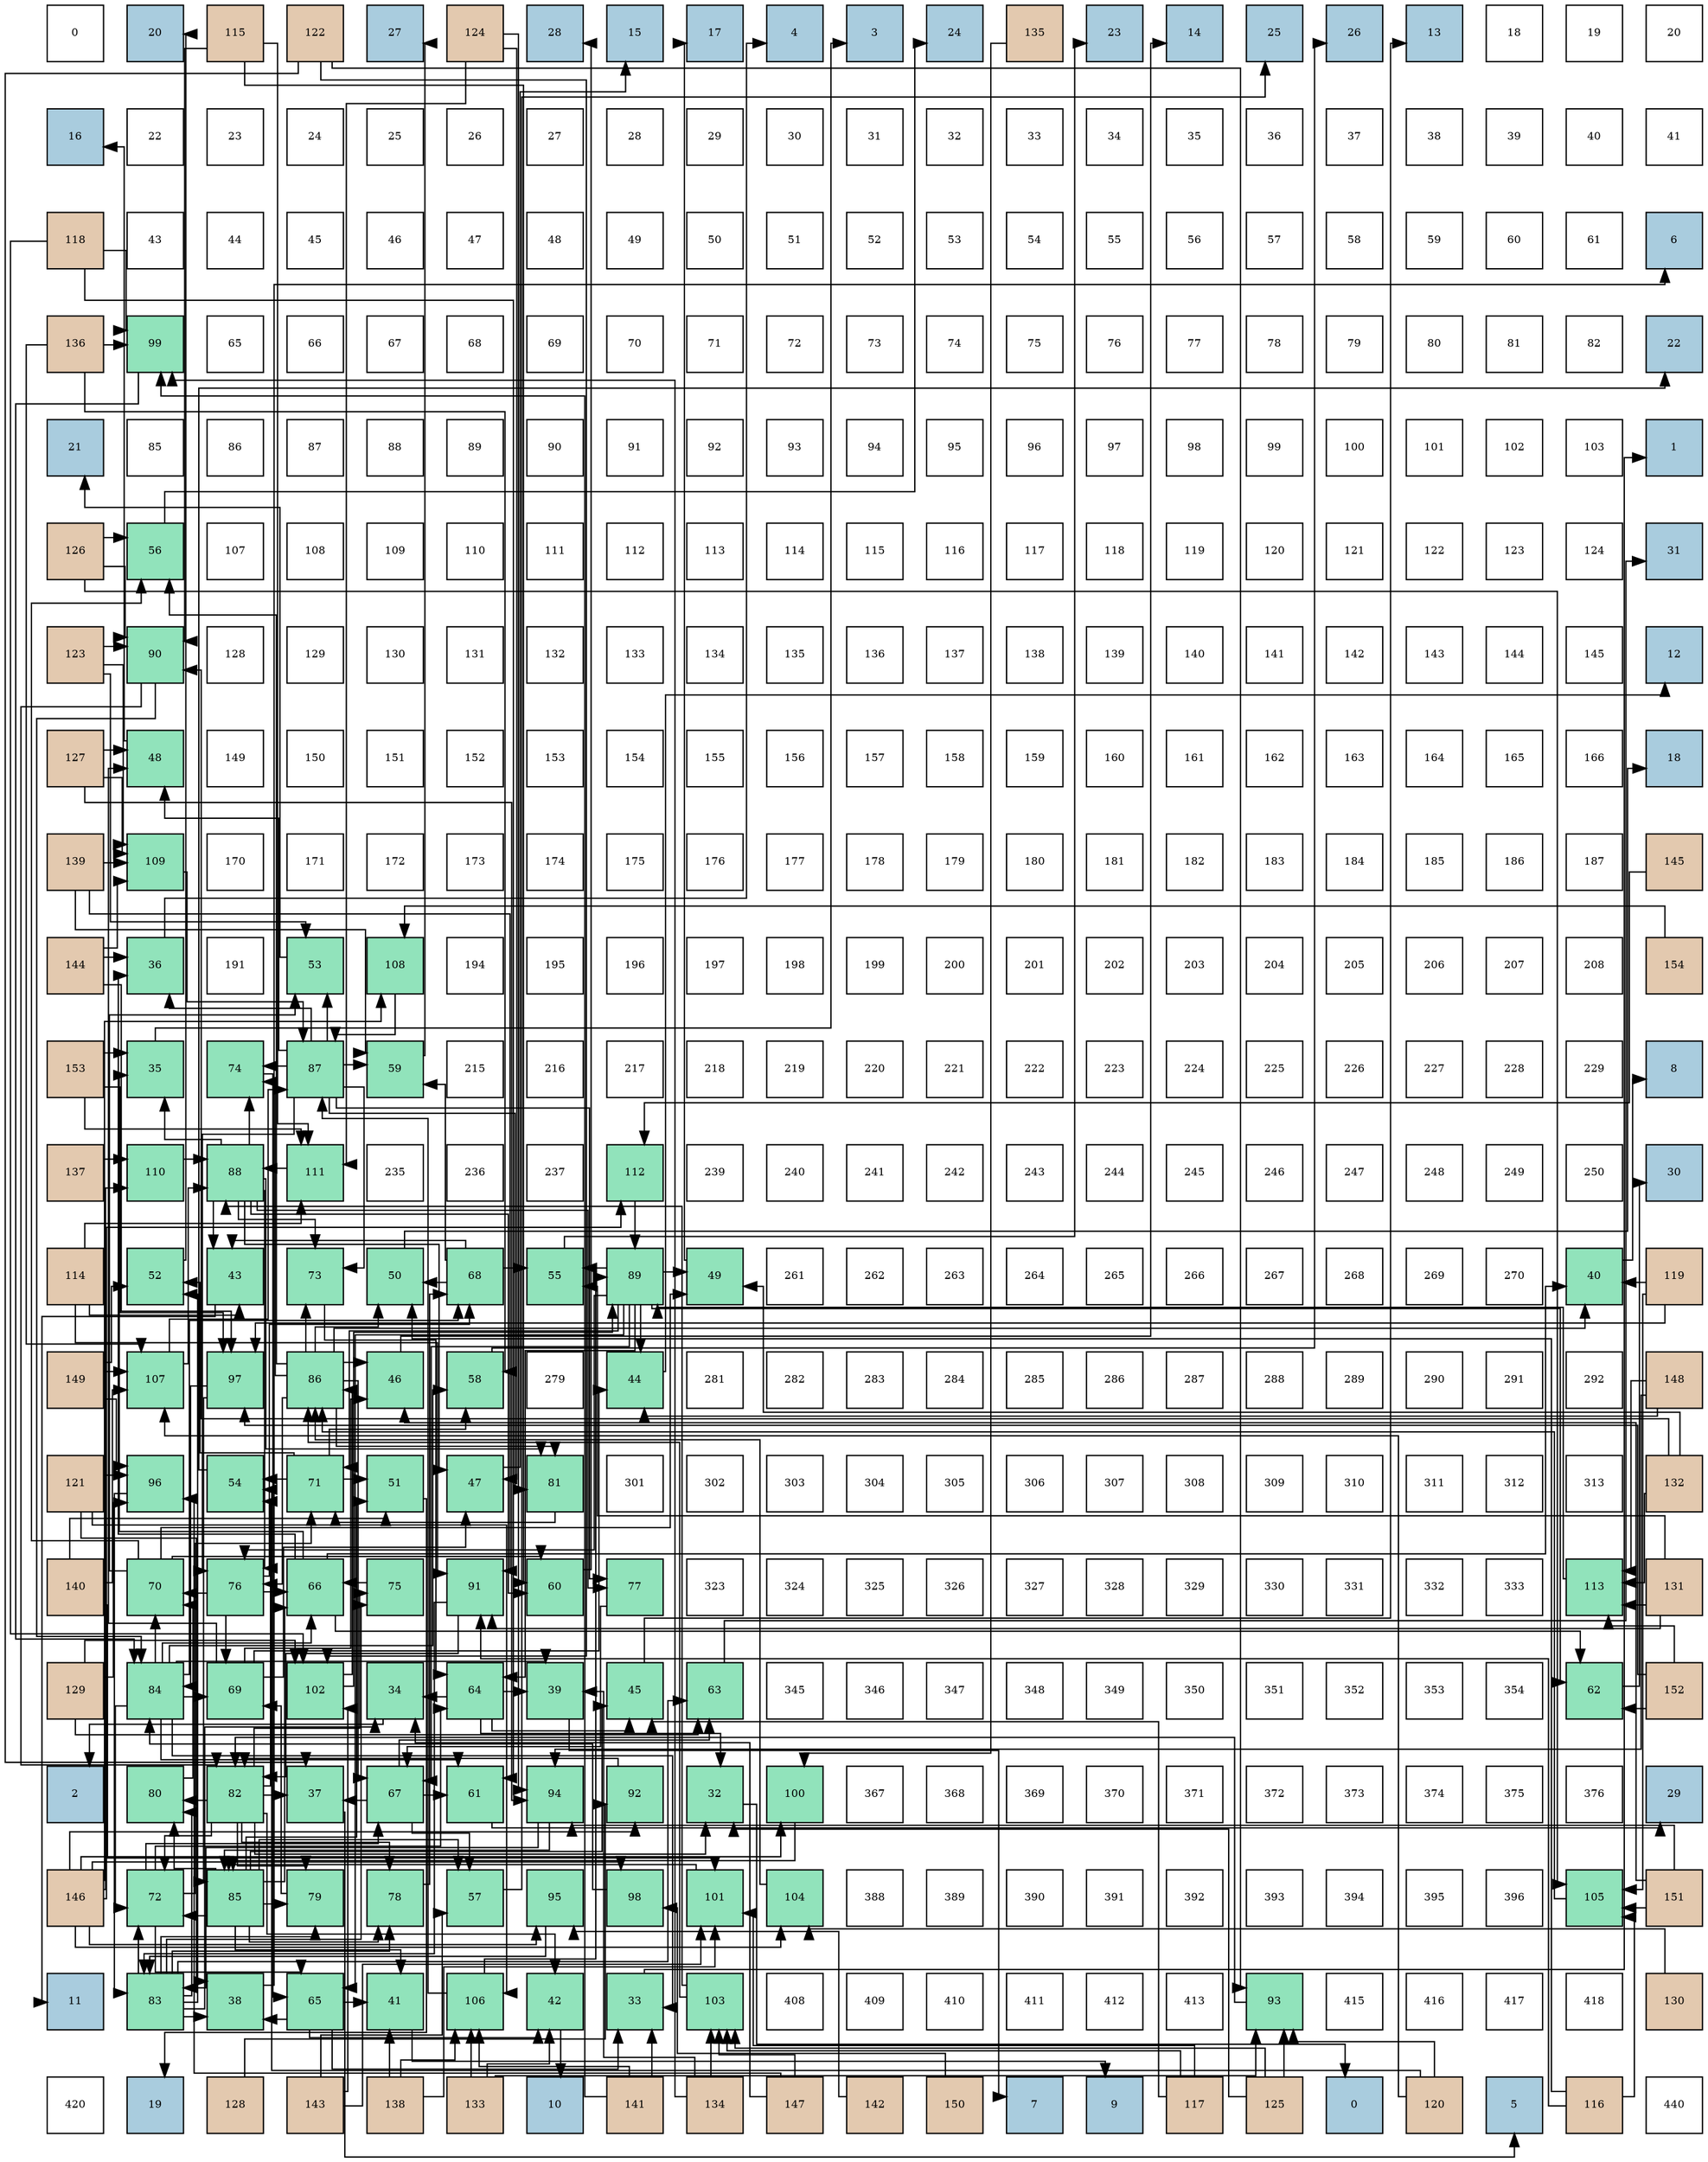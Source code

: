 digraph layout{
 rankdir=TB;
 splines=ortho;
 node [style=filled shape=square fixedsize=true width=0.6];
0[label="0", fontsize=8, fillcolor="#ffffff"];
1[label="20", fontsize=8, fillcolor="#a9ccde"];
2[label="115", fontsize=8, fillcolor="#e3c9af"];
3[label="122", fontsize=8, fillcolor="#e3c9af"];
4[label="27", fontsize=8, fillcolor="#a9ccde"];
5[label="124", fontsize=8, fillcolor="#e3c9af"];
6[label="28", fontsize=8, fillcolor="#a9ccde"];
7[label="15", fontsize=8, fillcolor="#a9ccde"];
8[label="17", fontsize=8, fillcolor="#a9ccde"];
9[label="4", fontsize=8, fillcolor="#a9ccde"];
10[label="3", fontsize=8, fillcolor="#a9ccde"];
11[label="24", fontsize=8, fillcolor="#a9ccde"];
12[label="135", fontsize=8, fillcolor="#e3c9af"];
13[label="23", fontsize=8, fillcolor="#a9ccde"];
14[label="14", fontsize=8, fillcolor="#a9ccde"];
15[label="25", fontsize=8, fillcolor="#a9ccde"];
16[label="26", fontsize=8, fillcolor="#a9ccde"];
17[label="13", fontsize=8, fillcolor="#a9ccde"];
18[label="18", fontsize=8, fillcolor="#ffffff"];
19[label="19", fontsize=8, fillcolor="#ffffff"];
20[label="20", fontsize=8, fillcolor="#ffffff"];
21[label="16", fontsize=8, fillcolor="#a9ccde"];
22[label="22", fontsize=8, fillcolor="#ffffff"];
23[label="23", fontsize=8, fillcolor="#ffffff"];
24[label="24", fontsize=8, fillcolor="#ffffff"];
25[label="25", fontsize=8, fillcolor="#ffffff"];
26[label="26", fontsize=8, fillcolor="#ffffff"];
27[label="27", fontsize=8, fillcolor="#ffffff"];
28[label="28", fontsize=8, fillcolor="#ffffff"];
29[label="29", fontsize=8, fillcolor="#ffffff"];
30[label="30", fontsize=8, fillcolor="#ffffff"];
31[label="31", fontsize=8, fillcolor="#ffffff"];
32[label="32", fontsize=8, fillcolor="#ffffff"];
33[label="33", fontsize=8, fillcolor="#ffffff"];
34[label="34", fontsize=8, fillcolor="#ffffff"];
35[label="35", fontsize=8, fillcolor="#ffffff"];
36[label="36", fontsize=8, fillcolor="#ffffff"];
37[label="37", fontsize=8, fillcolor="#ffffff"];
38[label="38", fontsize=8, fillcolor="#ffffff"];
39[label="39", fontsize=8, fillcolor="#ffffff"];
40[label="40", fontsize=8, fillcolor="#ffffff"];
41[label="41", fontsize=8, fillcolor="#ffffff"];
42[label="118", fontsize=8, fillcolor="#e3c9af"];
43[label="43", fontsize=8, fillcolor="#ffffff"];
44[label="44", fontsize=8, fillcolor="#ffffff"];
45[label="45", fontsize=8, fillcolor="#ffffff"];
46[label="46", fontsize=8, fillcolor="#ffffff"];
47[label="47", fontsize=8, fillcolor="#ffffff"];
48[label="48", fontsize=8, fillcolor="#ffffff"];
49[label="49", fontsize=8, fillcolor="#ffffff"];
50[label="50", fontsize=8, fillcolor="#ffffff"];
51[label="51", fontsize=8, fillcolor="#ffffff"];
52[label="52", fontsize=8, fillcolor="#ffffff"];
53[label="53", fontsize=8, fillcolor="#ffffff"];
54[label="54", fontsize=8, fillcolor="#ffffff"];
55[label="55", fontsize=8, fillcolor="#ffffff"];
56[label="56", fontsize=8, fillcolor="#ffffff"];
57[label="57", fontsize=8, fillcolor="#ffffff"];
58[label="58", fontsize=8, fillcolor="#ffffff"];
59[label="59", fontsize=8, fillcolor="#ffffff"];
60[label="60", fontsize=8, fillcolor="#ffffff"];
61[label="61", fontsize=8, fillcolor="#ffffff"];
62[label="6", fontsize=8, fillcolor="#a9ccde"];
63[label="136", fontsize=8, fillcolor="#e3c9af"];
64[label="99", fontsize=8, fillcolor="#91e3bb"];
65[label="65", fontsize=8, fillcolor="#ffffff"];
66[label="66", fontsize=8, fillcolor="#ffffff"];
67[label="67", fontsize=8, fillcolor="#ffffff"];
68[label="68", fontsize=8, fillcolor="#ffffff"];
69[label="69", fontsize=8, fillcolor="#ffffff"];
70[label="70", fontsize=8, fillcolor="#ffffff"];
71[label="71", fontsize=8, fillcolor="#ffffff"];
72[label="72", fontsize=8, fillcolor="#ffffff"];
73[label="73", fontsize=8, fillcolor="#ffffff"];
74[label="74", fontsize=8, fillcolor="#ffffff"];
75[label="75", fontsize=8, fillcolor="#ffffff"];
76[label="76", fontsize=8, fillcolor="#ffffff"];
77[label="77", fontsize=8, fillcolor="#ffffff"];
78[label="78", fontsize=8, fillcolor="#ffffff"];
79[label="79", fontsize=8, fillcolor="#ffffff"];
80[label="80", fontsize=8, fillcolor="#ffffff"];
81[label="81", fontsize=8, fillcolor="#ffffff"];
82[label="82", fontsize=8, fillcolor="#ffffff"];
83[label="22", fontsize=8, fillcolor="#a9ccde"];
84[label="21", fontsize=8, fillcolor="#a9ccde"];
85[label="85", fontsize=8, fillcolor="#ffffff"];
86[label="86", fontsize=8, fillcolor="#ffffff"];
87[label="87", fontsize=8, fillcolor="#ffffff"];
88[label="88", fontsize=8, fillcolor="#ffffff"];
89[label="89", fontsize=8, fillcolor="#ffffff"];
90[label="90", fontsize=8, fillcolor="#ffffff"];
91[label="91", fontsize=8, fillcolor="#ffffff"];
92[label="92", fontsize=8, fillcolor="#ffffff"];
93[label="93", fontsize=8, fillcolor="#ffffff"];
94[label="94", fontsize=8, fillcolor="#ffffff"];
95[label="95", fontsize=8, fillcolor="#ffffff"];
96[label="96", fontsize=8, fillcolor="#ffffff"];
97[label="97", fontsize=8, fillcolor="#ffffff"];
98[label="98", fontsize=8, fillcolor="#ffffff"];
99[label="99", fontsize=8, fillcolor="#ffffff"];
100[label="100", fontsize=8, fillcolor="#ffffff"];
101[label="101", fontsize=8, fillcolor="#ffffff"];
102[label="102", fontsize=8, fillcolor="#ffffff"];
103[label="103", fontsize=8, fillcolor="#ffffff"];
104[label="1", fontsize=8, fillcolor="#a9ccde"];
105[label="126", fontsize=8, fillcolor="#e3c9af"];
106[label="56", fontsize=8, fillcolor="#91e3bb"];
107[label="107", fontsize=8, fillcolor="#ffffff"];
108[label="108", fontsize=8, fillcolor="#ffffff"];
109[label="109", fontsize=8, fillcolor="#ffffff"];
110[label="110", fontsize=8, fillcolor="#ffffff"];
111[label="111", fontsize=8, fillcolor="#ffffff"];
112[label="112", fontsize=8, fillcolor="#ffffff"];
113[label="113", fontsize=8, fillcolor="#ffffff"];
114[label="114", fontsize=8, fillcolor="#ffffff"];
115[label="115", fontsize=8, fillcolor="#ffffff"];
116[label="116", fontsize=8, fillcolor="#ffffff"];
117[label="117", fontsize=8, fillcolor="#ffffff"];
118[label="118", fontsize=8, fillcolor="#ffffff"];
119[label="119", fontsize=8, fillcolor="#ffffff"];
120[label="120", fontsize=8, fillcolor="#ffffff"];
121[label="121", fontsize=8, fillcolor="#ffffff"];
122[label="122", fontsize=8, fillcolor="#ffffff"];
123[label="123", fontsize=8, fillcolor="#ffffff"];
124[label="124", fontsize=8, fillcolor="#ffffff"];
125[label="31", fontsize=8, fillcolor="#a9ccde"];
126[label="123", fontsize=8, fillcolor="#e3c9af"];
127[label="90", fontsize=8, fillcolor="#91e3bb"];
128[label="128", fontsize=8, fillcolor="#ffffff"];
129[label="129", fontsize=8, fillcolor="#ffffff"];
130[label="130", fontsize=8, fillcolor="#ffffff"];
131[label="131", fontsize=8, fillcolor="#ffffff"];
132[label="132", fontsize=8, fillcolor="#ffffff"];
133[label="133", fontsize=8, fillcolor="#ffffff"];
134[label="134", fontsize=8, fillcolor="#ffffff"];
135[label="135", fontsize=8, fillcolor="#ffffff"];
136[label="136", fontsize=8, fillcolor="#ffffff"];
137[label="137", fontsize=8, fillcolor="#ffffff"];
138[label="138", fontsize=8, fillcolor="#ffffff"];
139[label="139", fontsize=8, fillcolor="#ffffff"];
140[label="140", fontsize=8, fillcolor="#ffffff"];
141[label="141", fontsize=8, fillcolor="#ffffff"];
142[label="142", fontsize=8, fillcolor="#ffffff"];
143[label="143", fontsize=8, fillcolor="#ffffff"];
144[label="144", fontsize=8, fillcolor="#ffffff"];
145[label="145", fontsize=8, fillcolor="#ffffff"];
146[label="12", fontsize=8, fillcolor="#a9ccde"];
147[label="127", fontsize=8, fillcolor="#e3c9af"];
148[label="48", fontsize=8, fillcolor="#91e3bb"];
149[label="149", fontsize=8, fillcolor="#ffffff"];
150[label="150", fontsize=8, fillcolor="#ffffff"];
151[label="151", fontsize=8, fillcolor="#ffffff"];
152[label="152", fontsize=8, fillcolor="#ffffff"];
153[label="153", fontsize=8, fillcolor="#ffffff"];
154[label="154", fontsize=8, fillcolor="#ffffff"];
155[label="155", fontsize=8, fillcolor="#ffffff"];
156[label="156", fontsize=8, fillcolor="#ffffff"];
157[label="157", fontsize=8, fillcolor="#ffffff"];
158[label="158", fontsize=8, fillcolor="#ffffff"];
159[label="159", fontsize=8, fillcolor="#ffffff"];
160[label="160", fontsize=8, fillcolor="#ffffff"];
161[label="161", fontsize=8, fillcolor="#ffffff"];
162[label="162", fontsize=8, fillcolor="#ffffff"];
163[label="163", fontsize=8, fillcolor="#ffffff"];
164[label="164", fontsize=8, fillcolor="#ffffff"];
165[label="165", fontsize=8, fillcolor="#ffffff"];
166[label="166", fontsize=8, fillcolor="#ffffff"];
167[label="18", fontsize=8, fillcolor="#a9ccde"];
168[label="139", fontsize=8, fillcolor="#e3c9af"];
169[label="109", fontsize=8, fillcolor="#91e3bb"];
170[label="170", fontsize=8, fillcolor="#ffffff"];
171[label="171", fontsize=8, fillcolor="#ffffff"];
172[label="172", fontsize=8, fillcolor="#ffffff"];
173[label="173", fontsize=8, fillcolor="#ffffff"];
174[label="174", fontsize=8, fillcolor="#ffffff"];
175[label="175", fontsize=8, fillcolor="#ffffff"];
176[label="176", fontsize=8, fillcolor="#ffffff"];
177[label="177", fontsize=8, fillcolor="#ffffff"];
178[label="178", fontsize=8, fillcolor="#ffffff"];
179[label="179", fontsize=8, fillcolor="#ffffff"];
180[label="180", fontsize=8, fillcolor="#ffffff"];
181[label="181", fontsize=8, fillcolor="#ffffff"];
182[label="182", fontsize=8, fillcolor="#ffffff"];
183[label="183", fontsize=8, fillcolor="#ffffff"];
184[label="184", fontsize=8, fillcolor="#ffffff"];
185[label="185", fontsize=8, fillcolor="#ffffff"];
186[label="186", fontsize=8, fillcolor="#ffffff"];
187[label="187", fontsize=8, fillcolor="#ffffff"];
188[label="145", fontsize=8, fillcolor="#e3c9af"];
189[label="144", fontsize=8, fillcolor="#e3c9af"];
190[label="36", fontsize=8, fillcolor="#91e3bb"];
191[label="191", fontsize=8, fillcolor="#ffffff"];
192[label="53", fontsize=8, fillcolor="#91e3bb"];
193[label="108", fontsize=8, fillcolor="#91e3bb"];
194[label="194", fontsize=8, fillcolor="#ffffff"];
195[label="195", fontsize=8, fillcolor="#ffffff"];
196[label="196", fontsize=8, fillcolor="#ffffff"];
197[label="197", fontsize=8, fillcolor="#ffffff"];
198[label="198", fontsize=8, fillcolor="#ffffff"];
199[label="199", fontsize=8, fillcolor="#ffffff"];
200[label="200", fontsize=8, fillcolor="#ffffff"];
201[label="201", fontsize=8, fillcolor="#ffffff"];
202[label="202", fontsize=8, fillcolor="#ffffff"];
203[label="203", fontsize=8, fillcolor="#ffffff"];
204[label="204", fontsize=8, fillcolor="#ffffff"];
205[label="205", fontsize=8, fillcolor="#ffffff"];
206[label="206", fontsize=8, fillcolor="#ffffff"];
207[label="207", fontsize=8, fillcolor="#ffffff"];
208[label="208", fontsize=8, fillcolor="#ffffff"];
209[label="154", fontsize=8, fillcolor="#e3c9af"];
210[label="153", fontsize=8, fillcolor="#e3c9af"];
211[label="35", fontsize=8, fillcolor="#91e3bb"];
212[label="74", fontsize=8, fillcolor="#91e3bb"];
213[label="87", fontsize=8, fillcolor="#91e3bb"];
214[label="59", fontsize=8, fillcolor="#91e3bb"];
215[label="215", fontsize=8, fillcolor="#ffffff"];
216[label="216", fontsize=8, fillcolor="#ffffff"];
217[label="217", fontsize=8, fillcolor="#ffffff"];
218[label="218", fontsize=8, fillcolor="#ffffff"];
219[label="219", fontsize=8, fillcolor="#ffffff"];
220[label="220", fontsize=8, fillcolor="#ffffff"];
221[label="221", fontsize=8, fillcolor="#ffffff"];
222[label="222", fontsize=8, fillcolor="#ffffff"];
223[label="223", fontsize=8, fillcolor="#ffffff"];
224[label="224", fontsize=8, fillcolor="#ffffff"];
225[label="225", fontsize=8, fillcolor="#ffffff"];
226[label="226", fontsize=8, fillcolor="#ffffff"];
227[label="227", fontsize=8, fillcolor="#ffffff"];
228[label="228", fontsize=8, fillcolor="#ffffff"];
229[label="229", fontsize=8, fillcolor="#ffffff"];
230[label="8", fontsize=8, fillcolor="#a9ccde"];
231[label="137", fontsize=8, fillcolor="#e3c9af"];
232[label="110", fontsize=8, fillcolor="#91e3bb"];
233[label="88", fontsize=8, fillcolor="#91e3bb"];
234[label="111", fontsize=8, fillcolor="#91e3bb"];
235[label="235", fontsize=8, fillcolor="#ffffff"];
236[label="236", fontsize=8, fillcolor="#ffffff"];
237[label="237", fontsize=8, fillcolor="#ffffff"];
238[label="112", fontsize=8, fillcolor="#91e3bb"];
239[label="239", fontsize=8, fillcolor="#ffffff"];
240[label="240", fontsize=8, fillcolor="#ffffff"];
241[label="241", fontsize=8, fillcolor="#ffffff"];
242[label="242", fontsize=8, fillcolor="#ffffff"];
243[label="243", fontsize=8, fillcolor="#ffffff"];
244[label="244", fontsize=8, fillcolor="#ffffff"];
245[label="245", fontsize=8, fillcolor="#ffffff"];
246[label="246", fontsize=8, fillcolor="#ffffff"];
247[label="247", fontsize=8, fillcolor="#ffffff"];
248[label="248", fontsize=8, fillcolor="#ffffff"];
249[label="249", fontsize=8, fillcolor="#ffffff"];
250[label="250", fontsize=8, fillcolor="#ffffff"];
251[label="30", fontsize=8, fillcolor="#a9ccde"];
252[label="114", fontsize=8, fillcolor="#e3c9af"];
253[label="52", fontsize=8, fillcolor="#91e3bb"];
254[label="43", fontsize=8, fillcolor="#91e3bb"];
255[label="73", fontsize=8, fillcolor="#91e3bb"];
256[label="50", fontsize=8, fillcolor="#91e3bb"];
257[label="68", fontsize=8, fillcolor="#91e3bb"];
258[label="55", fontsize=8, fillcolor="#91e3bb"];
259[label="89", fontsize=8, fillcolor="#91e3bb"];
260[label="49", fontsize=8, fillcolor="#91e3bb"];
261[label="261", fontsize=8, fillcolor="#ffffff"];
262[label="262", fontsize=8, fillcolor="#ffffff"];
263[label="263", fontsize=8, fillcolor="#ffffff"];
264[label="264", fontsize=8, fillcolor="#ffffff"];
265[label="265", fontsize=8, fillcolor="#ffffff"];
266[label="266", fontsize=8, fillcolor="#ffffff"];
267[label="267", fontsize=8, fillcolor="#ffffff"];
268[label="268", fontsize=8, fillcolor="#ffffff"];
269[label="269", fontsize=8, fillcolor="#ffffff"];
270[label="270", fontsize=8, fillcolor="#ffffff"];
271[label="40", fontsize=8, fillcolor="#91e3bb"];
272[label="119", fontsize=8, fillcolor="#e3c9af"];
273[label="149", fontsize=8, fillcolor="#e3c9af"];
274[label="107", fontsize=8, fillcolor="#91e3bb"];
275[label="97", fontsize=8, fillcolor="#91e3bb"];
276[label="86", fontsize=8, fillcolor="#91e3bb"];
277[label="46", fontsize=8, fillcolor="#91e3bb"];
278[label="58", fontsize=8, fillcolor="#91e3bb"];
279[label="279", fontsize=8, fillcolor="#ffffff"];
280[label="44", fontsize=8, fillcolor="#91e3bb"];
281[label="281", fontsize=8, fillcolor="#ffffff"];
282[label="282", fontsize=8, fillcolor="#ffffff"];
283[label="283", fontsize=8, fillcolor="#ffffff"];
284[label="284", fontsize=8, fillcolor="#ffffff"];
285[label="285", fontsize=8, fillcolor="#ffffff"];
286[label="286", fontsize=8, fillcolor="#ffffff"];
287[label="287", fontsize=8, fillcolor="#ffffff"];
288[label="288", fontsize=8, fillcolor="#ffffff"];
289[label="289", fontsize=8, fillcolor="#ffffff"];
290[label="290", fontsize=8, fillcolor="#ffffff"];
291[label="291", fontsize=8, fillcolor="#ffffff"];
292[label="292", fontsize=8, fillcolor="#ffffff"];
293[label="148", fontsize=8, fillcolor="#e3c9af"];
294[label="121", fontsize=8, fillcolor="#e3c9af"];
295[label="96", fontsize=8, fillcolor="#91e3bb"];
296[label="54", fontsize=8, fillcolor="#91e3bb"];
297[label="71", fontsize=8, fillcolor="#91e3bb"];
298[label="51", fontsize=8, fillcolor="#91e3bb"];
299[label="47", fontsize=8, fillcolor="#91e3bb"];
300[label="81", fontsize=8, fillcolor="#91e3bb"];
301[label="301", fontsize=8, fillcolor="#ffffff"];
302[label="302", fontsize=8, fillcolor="#ffffff"];
303[label="303", fontsize=8, fillcolor="#ffffff"];
304[label="304", fontsize=8, fillcolor="#ffffff"];
305[label="305", fontsize=8, fillcolor="#ffffff"];
306[label="306", fontsize=8, fillcolor="#ffffff"];
307[label="307", fontsize=8, fillcolor="#ffffff"];
308[label="308", fontsize=8, fillcolor="#ffffff"];
309[label="309", fontsize=8, fillcolor="#ffffff"];
310[label="310", fontsize=8, fillcolor="#ffffff"];
311[label="311", fontsize=8, fillcolor="#ffffff"];
312[label="312", fontsize=8, fillcolor="#ffffff"];
313[label="313", fontsize=8, fillcolor="#ffffff"];
314[label="132", fontsize=8, fillcolor="#e3c9af"];
315[label="140", fontsize=8, fillcolor="#e3c9af"];
316[label="70", fontsize=8, fillcolor="#91e3bb"];
317[label="76", fontsize=8, fillcolor="#91e3bb"];
318[label="66", fontsize=8, fillcolor="#91e3bb"];
319[label="75", fontsize=8, fillcolor="#91e3bb"];
320[label="91", fontsize=8, fillcolor="#91e3bb"];
321[label="60", fontsize=8, fillcolor="#91e3bb"];
322[label="77", fontsize=8, fillcolor="#91e3bb"];
323[label="323", fontsize=8, fillcolor="#ffffff"];
324[label="324", fontsize=8, fillcolor="#ffffff"];
325[label="325", fontsize=8, fillcolor="#ffffff"];
326[label="326", fontsize=8, fillcolor="#ffffff"];
327[label="327", fontsize=8, fillcolor="#ffffff"];
328[label="328", fontsize=8, fillcolor="#ffffff"];
329[label="329", fontsize=8, fillcolor="#ffffff"];
330[label="330", fontsize=8, fillcolor="#ffffff"];
331[label="331", fontsize=8, fillcolor="#ffffff"];
332[label="332", fontsize=8, fillcolor="#ffffff"];
333[label="333", fontsize=8, fillcolor="#ffffff"];
334[label="113", fontsize=8, fillcolor="#91e3bb"];
335[label="131", fontsize=8, fillcolor="#e3c9af"];
336[label="129", fontsize=8, fillcolor="#e3c9af"];
337[label="84", fontsize=8, fillcolor="#91e3bb"];
338[label="69", fontsize=8, fillcolor="#91e3bb"];
339[label="102", fontsize=8, fillcolor="#91e3bb"];
340[label="34", fontsize=8, fillcolor="#91e3bb"];
341[label="64", fontsize=8, fillcolor="#91e3bb"];
342[label="39", fontsize=8, fillcolor="#91e3bb"];
343[label="45", fontsize=8, fillcolor="#91e3bb"];
344[label="63", fontsize=8, fillcolor="#91e3bb"];
345[label="345", fontsize=8, fillcolor="#ffffff"];
346[label="346", fontsize=8, fillcolor="#ffffff"];
347[label="347", fontsize=8, fillcolor="#ffffff"];
348[label="348", fontsize=8, fillcolor="#ffffff"];
349[label="349", fontsize=8, fillcolor="#ffffff"];
350[label="350", fontsize=8, fillcolor="#ffffff"];
351[label="351", fontsize=8, fillcolor="#ffffff"];
352[label="352", fontsize=8, fillcolor="#ffffff"];
353[label="353", fontsize=8, fillcolor="#ffffff"];
354[label="354", fontsize=8, fillcolor="#ffffff"];
355[label="62", fontsize=8, fillcolor="#91e3bb"];
356[label="152", fontsize=8, fillcolor="#e3c9af"];
357[label="2", fontsize=8, fillcolor="#a9ccde"];
358[label="80", fontsize=8, fillcolor="#91e3bb"];
359[label="82", fontsize=8, fillcolor="#91e3bb"];
360[label="37", fontsize=8, fillcolor="#91e3bb"];
361[label="67", fontsize=8, fillcolor="#91e3bb"];
362[label="61", fontsize=8, fillcolor="#91e3bb"];
363[label="94", fontsize=8, fillcolor="#91e3bb"];
364[label="92", fontsize=8, fillcolor="#91e3bb"];
365[label="32", fontsize=8, fillcolor="#91e3bb"];
366[label="100", fontsize=8, fillcolor="#91e3bb"];
367[label="367", fontsize=8, fillcolor="#ffffff"];
368[label="368", fontsize=8, fillcolor="#ffffff"];
369[label="369", fontsize=8, fillcolor="#ffffff"];
370[label="370", fontsize=8, fillcolor="#ffffff"];
371[label="371", fontsize=8, fillcolor="#ffffff"];
372[label="372", fontsize=8, fillcolor="#ffffff"];
373[label="373", fontsize=8, fillcolor="#ffffff"];
374[label="374", fontsize=8, fillcolor="#ffffff"];
375[label="375", fontsize=8, fillcolor="#ffffff"];
376[label="376", fontsize=8, fillcolor="#ffffff"];
377[label="29", fontsize=8, fillcolor="#a9ccde"];
378[label="146", fontsize=8, fillcolor="#e3c9af"];
379[label="72", fontsize=8, fillcolor="#91e3bb"];
380[label="85", fontsize=8, fillcolor="#91e3bb"];
381[label="79", fontsize=8, fillcolor="#91e3bb"];
382[label="78", fontsize=8, fillcolor="#91e3bb"];
383[label="57", fontsize=8, fillcolor="#91e3bb"];
384[label="95", fontsize=8, fillcolor="#91e3bb"];
385[label="98", fontsize=8, fillcolor="#91e3bb"];
386[label="101", fontsize=8, fillcolor="#91e3bb"];
387[label="104", fontsize=8, fillcolor="#91e3bb"];
388[label="388", fontsize=8, fillcolor="#ffffff"];
389[label="389", fontsize=8, fillcolor="#ffffff"];
390[label="390", fontsize=8, fillcolor="#ffffff"];
391[label="391", fontsize=8, fillcolor="#ffffff"];
392[label="392", fontsize=8, fillcolor="#ffffff"];
393[label="393", fontsize=8, fillcolor="#ffffff"];
394[label="394", fontsize=8, fillcolor="#ffffff"];
395[label="395", fontsize=8, fillcolor="#ffffff"];
396[label="396", fontsize=8, fillcolor="#ffffff"];
397[label="105", fontsize=8, fillcolor="#91e3bb"];
398[label="151", fontsize=8, fillcolor="#e3c9af"];
399[label="11", fontsize=8, fillcolor="#a9ccde"];
400[label="83", fontsize=8, fillcolor="#91e3bb"];
401[label="38", fontsize=8, fillcolor="#91e3bb"];
402[label="65", fontsize=8, fillcolor="#91e3bb"];
403[label="41", fontsize=8, fillcolor="#91e3bb"];
404[label="106", fontsize=8, fillcolor="#91e3bb"];
405[label="42", fontsize=8, fillcolor="#91e3bb"];
406[label="33", fontsize=8, fillcolor="#91e3bb"];
407[label="103", fontsize=8, fillcolor="#91e3bb"];
408[label="408", fontsize=8, fillcolor="#ffffff"];
409[label="409", fontsize=8, fillcolor="#ffffff"];
410[label="410", fontsize=8, fillcolor="#ffffff"];
411[label="411", fontsize=8, fillcolor="#ffffff"];
412[label="412", fontsize=8, fillcolor="#ffffff"];
413[label="413", fontsize=8, fillcolor="#ffffff"];
414[label="93", fontsize=8, fillcolor="#91e3bb"];
415[label="415", fontsize=8, fillcolor="#ffffff"];
416[label="416", fontsize=8, fillcolor="#ffffff"];
417[label="417", fontsize=8, fillcolor="#ffffff"];
418[label="418", fontsize=8, fillcolor="#ffffff"];
419[label="130", fontsize=8, fillcolor="#e3c9af"];
420[label="420", fontsize=8, fillcolor="#ffffff"];
421[label="19", fontsize=8, fillcolor="#a9ccde"];
422[label="128", fontsize=8, fillcolor="#e3c9af"];
423[label="143", fontsize=8, fillcolor="#e3c9af"];
424[label="138", fontsize=8, fillcolor="#e3c9af"];
425[label="133", fontsize=8, fillcolor="#e3c9af"];
426[label="10", fontsize=8, fillcolor="#a9ccde"];
427[label="141", fontsize=8, fillcolor="#e3c9af"];
428[label="134", fontsize=8, fillcolor="#e3c9af"];
429[label="147", fontsize=8, fillcolor="#e3c9af"];
430[label="142", fontsize=8, fillcolor="#e3c9af"];
431[label="150", fontsize=8, fillcolor="#e3c9af"];
432[label="7", fontsize=8, fillcolor="#a9ccde"];
433[label="9", fontsize=8, fillcolor="#a9ccde"];
434[label="117", fontsize=8, fillcolor="#e3c9af"];
435[label="125", fontsize=8, fillcolor="#e3c9af"];
436[label="0", fontsize=8, fillcolor="#a9ccde"];
437[label="120", fontsize=8, fillcolor="#e3c9af"];
438[label="5", fontsize=8, fillcolor="#a9ccde"];
439[label="116", fontsize=8, fillcolor="#e3c9af"];
440[label="440", fontsize=8, fillcolor="#ffffff"];
edge [constraint=false, style=vis];365 -> 436;
406 -> 104;
340 -> 357;
211 -> 10;
190 -> 9;
360 -> 438;
401 -> 62;
342 -> 432;
271 -> 230;
403 -> 433;
405 -> 426;
254 -> 399;
280 -> 146;
343 -> 17;
277 -> 14;
299 -> 7;
148 -> 21;
260 -> 8;
256 -> 167;
298 -> 421;
253 -> 1;
192 -> 84;
296 -> 83;
258 -> 13;
106 -> 11;
383 -> 15;
278 -> 16;
214 -> 4;
321 -> 6;
362 -> 377;
355 -> 251;
344 -> 125;
341 -> 365;
341 -> 340;
341 -> 342;
341 -> 343;
402 -> 406;
402 -> 401;
402 -> 403;
402 -> 405;
318 -> 211;
318 -> 190;
318 -> 271;
318 -> 355;
361 -> 360;
361 -> 383;
361 -> 362;
361 -> 344;
257 -> 254;
257 -> 256;
257 -> 258;
257 -> 214;
338 -> 280;
338 -> 277;
338 -> 299;
338 -> 148;
316 -> 260;
316 -> 192;
316 -> 106;
316 -> 321;
297 -> 298;
297 -> 253;
297 -> 296;
297 -> 278;
379 -> 341;
379 -> 402;
379 -> 361;
379 -> 297;
255 -> 341;
212 -> 402;
319 -> 318;
317 -> 318;
317 -> 257;
317 -> 338;
317 -> 316;
322 -> 361;
382 -> 257;
381 -> 338;
358 -> 316;
300 -> 297;
359 -> 365;
359 -> 360;
359 -> 405;
359 -> 296;
359 -> 379;
359 -> 319;
359 -> 382;
359 -> 381;
359 -> 358;
400 -> 340;
400 -> 401;
400 -> 253;
400 -> 344;
400 -> 379;
400 -> 319;
400 -> 382;
400 -> 381;
400 -> 358;
337 -> 406;
337 -> 342;
337 -> 278;
337 -> 362;
337 -> 318;
337 -> 257;
337 -> 338;
337 -> 316;
337 -> 379;
380 -> 403;
380 -> 343;
380 -> 298;
380 -> 383;
380 -> 318;
380 -> 379;
380 -> 382;
380 -> 381;
380 -> 358;
276 -> 271;
276 -> 277;
276 -> 256;
276 -> 106;
276 -> 361;
276 -> 255;
276 -> 212;
276 -> 317;
276 -> 300;
213 -> 190;
213 -> 148;
213 -> 192;
213 -> 214;
213 -> 255;
213 -> 212;
213 -> 317;
213 -> 322;
213 -> 300;
233 -> 211;
233 -> 254;
233 -> 299;
233 -> 321;
233 -> 255;
233 -> 212;
233 -> 317;
233 -> 322;
233 -> 300;
259 -> 280;
259 -> 260;
259 -> 258;
259 -> 355;
259 -> 341;
259 -> 402;
259 -> 361;
259 -> 297;
259 -> 317;
127 -> 359;
127 -> 337;
320 -> 359;
320 -> 400;
364 -> 359;
414 -> 359;
363 -> 400;
363 -> 380;
384 -> 400;
295 -> 400;
275 -> 337;
275 -> 380;
385 -> 337;
64 -> 337;
366 -> 380;
386 -> 380;
339 -> 276;
339 -> 259;
407 -> 276;
407 -> 233;
387 -> 276;
397 -> 276;
404 -> 213;
404 -> 259;
274 -> 213;
274 -> 233;
193 -> 213;
169 -> 213;
232 -> 233;
234 -> 233;
238 -> 259;
334 -> 259;
252 -> 254;
252 -> 320;
252 -> 234;
2 -> 321;
2 -> 127;
2 -> 234;
439 -> 256;
439 -> 320;
439 -> 397;
434 -> 343;
434 -> 386;
434 -> 407;
42 -> 362;
42 -> 64;
42 -> 339;
272 -> 271;
272 -> 275;
272 -> 397;
437 -> 296;
437 -> 414;
437 -> 274;
294 -> 401;
294 -> 295;
294 -> 404;
3 -> 360;
3 -> 414;
3 -> 339;
126 -> 192;
126 -> 127;
126 -> 169;
5 -> 299;
5 -> 363;
5 -> 234;
435 -> 365;
435 -> 414;
435 -> 407;
105 -> 106;
105 -> 127;
105 -> 397;
147 -> 148;
147 -> 363;
147 -> 169;
422 -> 364;
336 -> 344;
336 -> 295;
336 -> 339;
419 -> 387;
335 -> 258;
335 -> 320;
335 -> 334;
314 -> 260;
314 -> 127;
314 -> 334;
425 -> 405;
425 -> 414;
425 -> 404;
428 -> 342;
428 -> 64;
428 -> 407;
12 -> 366;
63 -> 278;
63 -> 64;
63 -> 274;
231 -> 232;
424 -> 403;
424 -> 386;
424 -> 404;
168 -> 214;
168 -> 320;
168 -> 169;
315 -> 298;
315 -> 386;
315 -> 274;
427 -> 406;
427 -> 64;
427 -> 404;
430 -> 384;
423 -> 383;
423 -> 386;
423 -> 339;
189 -> 190;
189 -> 275;
189 -> 169;
188 -> 238;
378 -> 364;
378 -> 384;
378 -> 385;
378 -> 366;
378 -> 387;
378 -> 193;
378 -> 232;
378 -> 238;
429 -> 340;
429 -> 295;
429 -> 407;
293 -> 280;
293 -> 363;
293 -> 334;
273 -> 253;
273 -> 295;
273 -> 274;
431 -> 385;
398 -> 277;
398 -> 363;
398 -> 397;
356 -> 355;
356 -> 275;
356 -> 334;
210 -> 211;
210 -> 275;
210 -> 234;
209 -> 193;
edge [constraint=true, style=invis];
0 -> 21 -> 42 -> 63 -> 84 -> 105 -> 126 -> 147 -> 168 -> 189 -> 210 -> 231 -> 252 -> 273 -> 294 -> 315 -> 336 -> 357 -> 378 -> 399 -> 420;
1 -> 22 -> 43 -> 64 -> 85 -> 106 -> 127 -> 148 -> 169 -> 190 -> 211 -> 232 -> 253 -> 274 -> 295 -> 316 -> 337 -> 358 -> 379 -> 400 -> 421;
2 -> 23 -> 44 -> 65 -> 86 -> 107 -> 128 -> 149 -> 170 -> 191 -> 212 -> 233 -> 254 -> 275 -> 296 -> 317 -> 338 -> 359 -> 380 -> 401 -> 422;
3 -> 24 -> 45 -> 66 -> 87 -> 108 -> 129 -> 150 -> 171 -> 192 -> 213 -> 234 -> 255 -> 276 -> 297 -> 318 -> 339 -> 360 -> 381 -> 402 -> 423;
4 -> 25 -> 46 -> 67 -> 88 -> 109 -> 130 -> 151 -> 172 -> 193 -> 214 -> 235 -> 256 -> 277 -> 298 -> 319 -> 340 -> 361 -> 382 -> 403 -> 424;
5 -> 26 -> 47 -> 68 -> 89 -> 110 -> 131 -> 152 -> 173 -> 194 -> 215 -> 236 -> 257 -> 278 -> 299 -> 320 -> 341 -> 362 -> 383 -> 404 -> 425;
6 -> 27 -> 48 -> 69 -> 90 -> 111 -> 132 -> 153 -> 174 -> 195 -> 216 -> 237 -> 258 -> 279 -> 300 -> 321 -> 342 -> 363 -> 384 -> 405 -> 426;
7 -> 28 -> 49 -> 70 -> 91 -> 112 -> 133 -> 154 -> 175 -> 196 -> 217 -> 238 -> 259 -> 280 -> 301 -> 322 -> 343 -> 364 -> 385 -> 406 -> 427;
8 -> 29 -> 50 -> 71 -> 92 -> 113 -> 134 -> 155 -> 176 -> 197 -> 218 -> 239 -> 260 -> 281 -> 302 -> 323 -> 344 -> 365 -> 386 -> 407 -> 428;
9 -> 30 -> 51 -> 72 -> 93 -> 114 -> 135 -> 156 -> 177 -> 198 -> 219 -> 240 -> 261 -> 282 -> 303 -> 324 -> 345 -> 366 -> 387 -> 408 -> 429;
10 -> 31 -> 52 -> 73 -> 94 -> 115 -> 136 -> 157 -> 178 -> 199 -> 220 -> 241 -> 262 -> 283 -> 304 -> 325 -> 346 -> 367 -> 388 -> 409 -> 430;
11 -> 32 -> 53 -> 74 -> 95 -> 116 -> 137 -> 158 -> 179 -> 200 -> 221 -> 242 -> 263 -> 284 -> 305 -> 326 -> 347 -> 368 -> 389 -> 410 -> 431;
12 -> 33 -> 54 -> 75 -> 96 -> 117 -> 138 -> 159 -> 180 -> 201 -> 222 -> 243 -> 264 -> 285 -> 306 -> 327 -> 348 -> 369 -> 390 -> 411 -> 432;
13 -> 34 -> 55 -> 76 -> 97 -> 118 -> 139 -> 160 -> 181 -> 202 -> 223 -> 244 -> 265 -> 286 -> 307 -> 328 -> 349 -> 370 -> 391 -> 412 -> 433;
14 -> 35 -> 56 -> 77 -> 98 -> 119 -> 140 -> 161 -> 182 -> 203 -> 224 -> 245 -> 266 -> 287 -> 308 -> 329 -> 350 -> 371 -> 392 -> 413 -> 434;
15 -> 36 -> 57 -> 78 -> 99 -> 120 -> 141 -> 162 -> 183 -> 204 -> 225 -> 246 -> 267 -> 288 -> 309 -> 330 -> 351 -> 372 -> 393 -> 414 -> 435;
16 -> 37 -> 58 -> 79 -> 100 -> 121 -> 142 -> 163 -> 184 -> 205 -> 226 -> 247 -> 268 -> 289 -> 310 -> 331 -> 352 -> 373 -> 394 -> 415 -> 436;
17 -> 38 -> 59 -> 80 -> 101 -> 122 -> 143 -> 164 -> 185 -> 206 -> 227 -> 248 -> 269 -> 290 -> 311 -> 332 -> 353 -> 374 -> 395 -> 416 -> 437;
18 -> 39 -> 60 -> 81 -> 102 -> 123 -> 144 -> 165 -> 186 -> 207 -> 228 -> 249 -> 270 -> 291 -> 312 -> 333 -> 354 -> 375 -> 396 -> 417 -> 438;
19 -> 40 -> 61 -> 82 -> 103 -> 124 -> 145 -> 166 -> 187 -> 208 -> 229 -> 250 -> 271 -> 292 -> 313 -> 334 -> 355 -> 376 -> 397 -> 418 -> 439;
20 -> 41 -> 62 -> 83 -> 104 -> 125 -> 146 -> 167 -> 188 -> 209 -> 230 -> 251 -> 272 -> 293 -> 314 -> 335 -> 356 -> 377 -> 398 -> 419 -> 440;
rank = same {0 -> 1 -> 2 -> 3 -> 4 -> 5 -> 6 -> 7 -> 8 -> 9 -> 10 -> 11 -> 12 -> 13 -> 14 -> 15 -> 16 -> 17 -> 18 -> 19 -> 20};
rank = same {21 -> 22 -> 23 -> 24 -> 25 -> 26 -> 27 -> 28 -> 29 -> 30 -> 31 -> 32 -> 33 -> 34 -> 35 -> 36 -> 37 -> 38 -> 39 -> 40 -> 41};
rank = same {42 -> 43 -> 44 -> 45 -> 46 -> 47 -> 48 -> 49 -> 50 -> 51 -> 52 -> 53 -> 54 -> 55 -> 56 -> 57 -> 58 -> 59 -> 60 -> 61 -> 62};
rank = same {63 -> 64 -> 65 -> 66 -> 67 -> 68 -> 69 -> 70 -> 71 -> 72 -> 73 -> 74 -> 75 -> 76 -> 77 -> 78 -> 79 -> 80 -> 81 -> 82 -> 83};
rank = same {84 -> 85 -> 86 -> 87 -> 88 -> 89 -> 90 -> 91 -> 92 -> 93 -> 94 -> 95 -> 96 -> 97 -> 98 -> 99 -> 100 -> 101 -> 102 -> 103 -> 104};
rank = same {105 -> 106 -> 107 -> 108 -> 109 -> 110 -> 111 -> 112 -> 113 -> 114 -> 115 -> 116 -> 117 -> 118 -> 119 -> 120 -> 121 -> 122 -> 123 -> 124 -> 125};
rank = same {126 -> 127 -> 128 -> 129 -> 130 -> 131 -> 132 -> 133 -> 134 -> 135 -> 136 -> 137 -> 138 -> 139 -> 140 -> 141 -> 142 -> 143 -> 144 -> 145 -> 146};
rank = same {147 -> 148 -> 149 -> 150 -> 151 -> 152 -> 153 -> 154 -> 155 -> 156 -> 157 -> 158 -> 159 -> 160 -> 161 -> 162 -> 163 -> 164 -> 165 -> 166 -> 167};
rank = same {168 -> 169 -> 170 -> 171 -> 172 -> 173 -> 174 -> 175 -> 176 -> 177 -> 178 -> 179 -> 180 -> 181 -> 182 -> 183 -> 184 -> 185 -> 186 -> 187 -> 188};
rank = same {189 -> 190 -> 191 -> 192 -> 193 -> 194 -> 195 -> 196 -> 197 -> 198 -> 199 -> 200 -> 201 -> 202 -> 203 -> 204 -> 205 -> 206 -> 207 -> 208 -> 209};
rank = same {210 -> 211 -> 212 -> 213 -> 214 -> 215 -> 216 -> 217 -> 218 -> 219 -> 220 -> 221 -> 222 -> 223 -> 224 -> 225 -> 226 -> 227 -> 228 -> 229 -> 230};
rank = same {231 -> 232 -> 233 -> 234 -> 235 -> 236 -> 237 -> 238 -> 239 -> 240 -> 241 -> 242 -> 243 -> 244 -> 245 -> 246 -> 247 -> 248 -> 249 -> 250 -> 251};
rank = same {252 -> 253 -> 254 -> 255 -> 256 -> 257 -> 258 -> 259 -> 260 -> 261 -> 262 -> 263 -> 264 -> 265 -> 266 -> 267 -> 268 -> 269 -> 270 -> 271 -> 272};
rank = same {273 -> 274 -> 275 -> 276 -> 277 -> 278 -> 279 -> 280 -> 281 -> 282 -> 283 -> 284 -> 285 -> 286 -> 287 -> 288 -> 289 -> 290 -> 291 -> 292 -> 293};
rank = same {294 -> 295 -> 296 -> 297 -> 298 -> 299 -> 300 -> 301 -> 302 -> 303 -> 304 -> 305 -> 306 -> 307 -> 308 -> 309 -> 310 -> 311 -> 312 -> 313 -> 314};
rank = same {315 -> 316 -> 317 -> 318 -> 319 -> 320 -> 321 -> 322 -> 323 -> 324 -> 325 -> 326 -> 327 -> 328 -> 329 -> 330 -> 331 -> 332 -> 333 -> 334 -> 335};
rank = same {336 -> 337 -> 338 -> 339 -> 340 -> 341 -> 342 -> 343 -> 344 -> 345 -> 346 -> 347 -> 348 -> 349 -> 350 -> 351 -> 352 -> 353 -> 354 -> 355 -> 356};
rank = same {357 -> 358 -> 359 -> 360 -> 361 -> 362 -> 363 -> 364 -> 365 -> 366 -> 367 -> 368 -> 369 -> 370 -> 371 -> 372 -> 373 -> 374 -> 375 -> 376 -> 377};
rank = same {378 -> 379 -> 380 -> 381 -> 382 -> 383 -> 384 -> 385 -> 386 -> 387 -> 388 -> 389 -> 390 -> 391 -> 392 -> 393 -> 394 -> 395 -> 396 -> 397 -> 398};
rank = same {399 -> 400 -> 401 -> 402 -> 403 -> 404 -> 405 -> 406 -> 407 -> 408 -> 409 -> 410 -> 411 -> 412 -> 413 -> 414 -> 415 -> 416 -> 417 -> 418 -> 419};
rank = same {420 -> 421 -> 422 -> 423 -> 424 -> 425 -> 426 -> 427 -> 428 -> 429 -> 430 -> 431 -> 432 -> 433 -> 434 -> 435 -> 436 -> 437 -> 438 -> 439 -> 440};
}